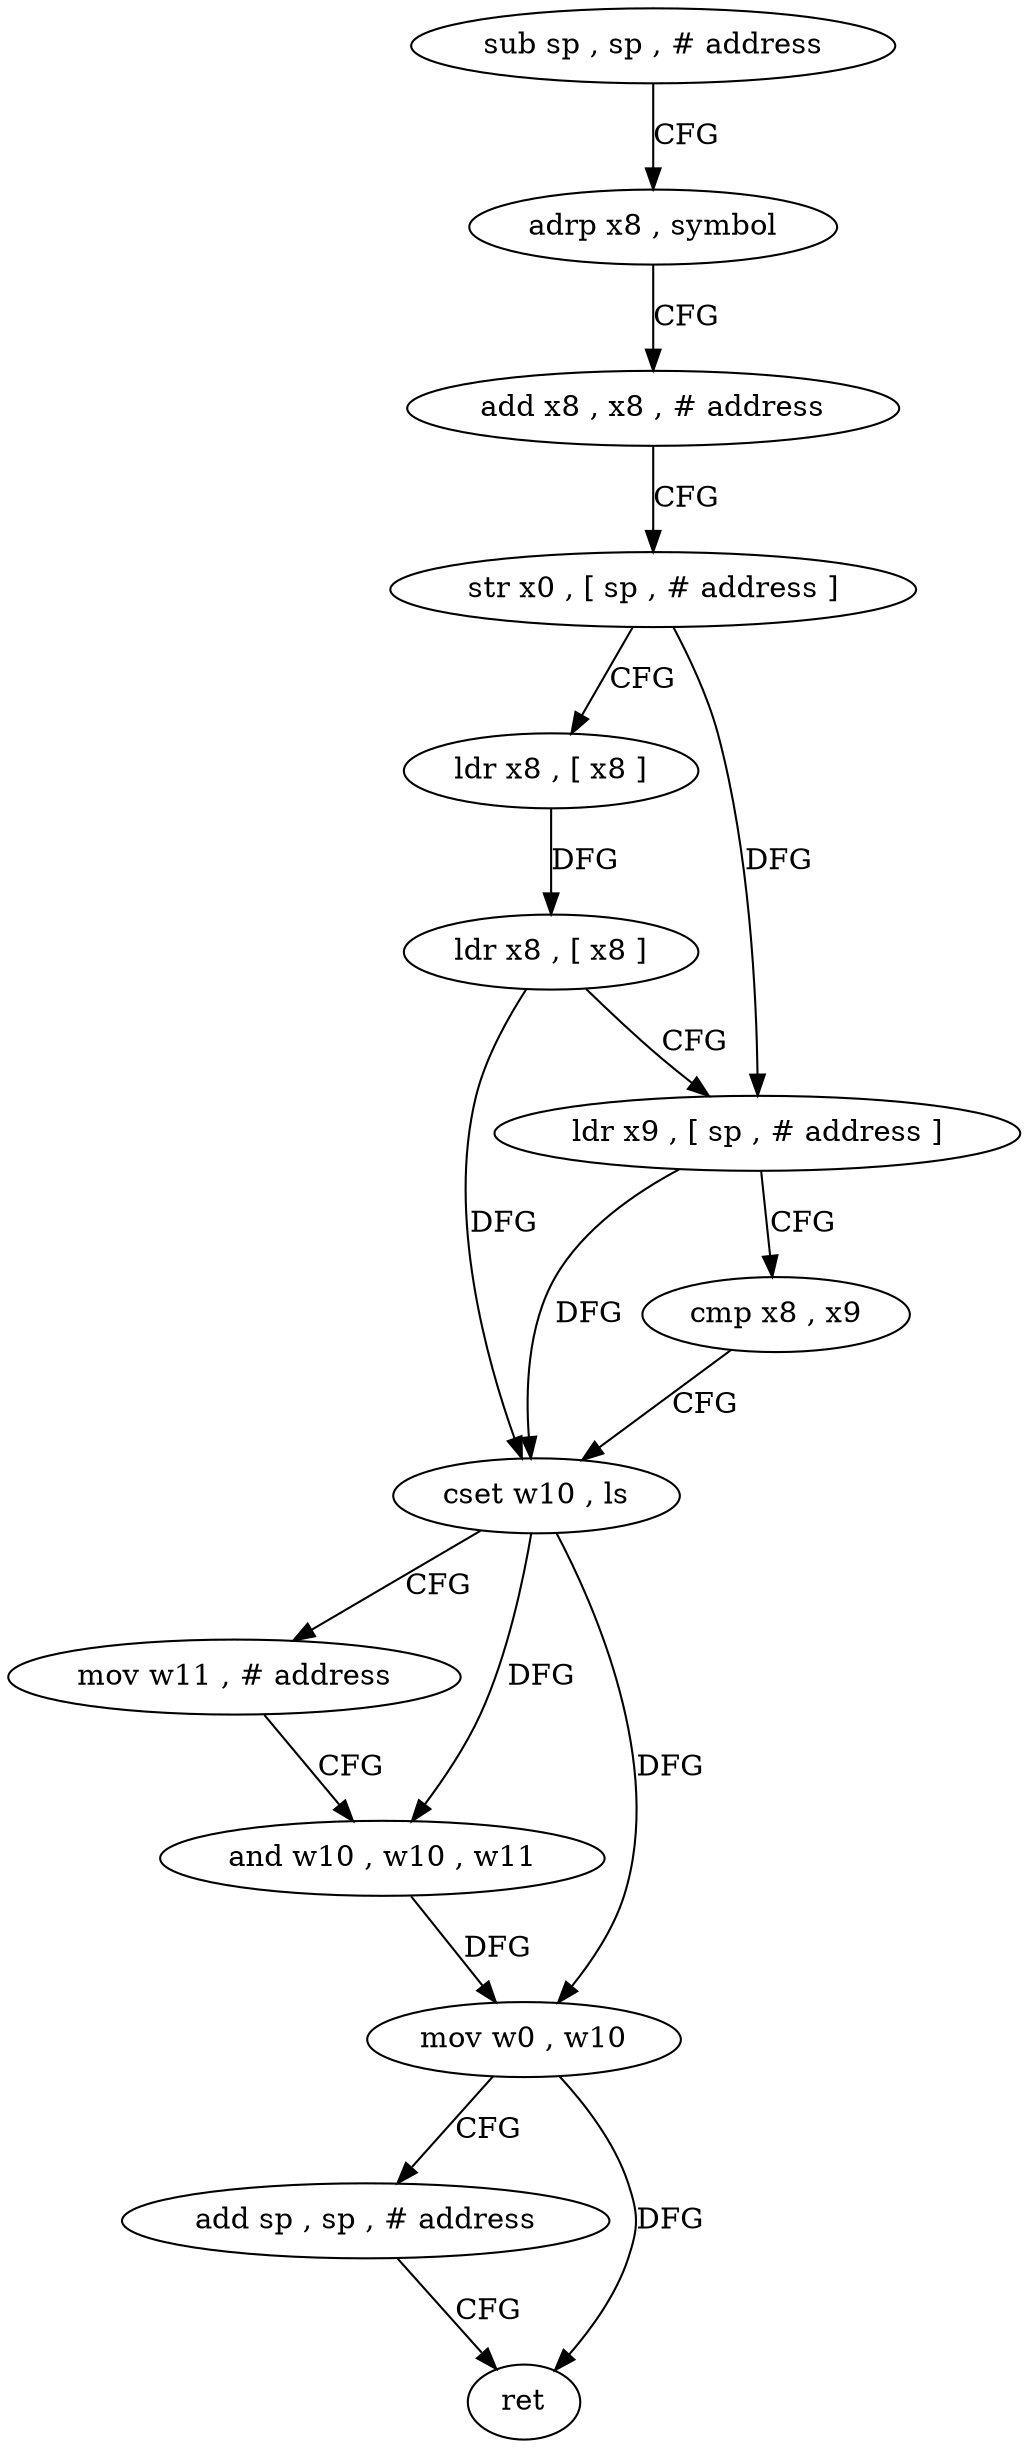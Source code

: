 digraph "func" {
"4205324" [label = "sub sp , sp , # address" ]
"4205328" [label = "adrp x8 , symbol" ]
"4205332" [label = "add x8 , x8 , # address" ]
"4205336" [label = "str x0 , [ sp , # address ]" ]
"4205340" [label = "ldr x8 , [ x8 ]" ]
"4205344" [label = "ldr x8 , [ x8 ]" ]
"4205348" [label = "ldr x9 , [ sp , # address ]" ]
"4205352" [label = "cmp x8 , x9" ]
"4205356" [label = "cset w10 , ls" ]
"4205360" [label = "mov w11 , # address" ]
"4205364" [label = "and w10 , w10 , w11" ]
"4205368" [label = "mov w0 , w10" ]
"4205372" [label = "add sp , sp , # address" ]
"4205376" [label = "ret" ]
"4205324" -> "4205328" [ label = "CFG" ]
"4205328" -> "4205332" [ label = "CFG" ]
"4205332" -> "4205336" [ label = "CFG" ]
"4205336" -> "4205340" [ label = "CFG" ]
"4205336" -> "4205348" [ label = "DFG" ]
"4205340" -> "4205344" [ label = "DFG" ]
"4205344" -> "4205348" [ label = "CFG" ]
"4205344" -> "4205356" [ label = "DFG" ]
"4205348" -> "4205352" [ label = "CFG" ]
"4205348" -> "4205356" [ label = "DFG" ]
"4205352" -> "4205356" [ label = "CFG" ]
"4205356" -> "4205360" [ label = "CFG" ]
"4205356" -> "4205364" [ label = "DFG" ]
"4205356" -> "4205368" [ label = "DFG" ]
"4205360" -> "4205364" [ label = "CFG" ]
"4205364" -> "4205368" [ label = "DFG" ]
"4205368" -> "4205372" [ label = "CFG" ]
"4205368" -> "4205376" [ label = "DFG" ]
"4205372" -> "4205376" [ label = "CFG" ]
}
